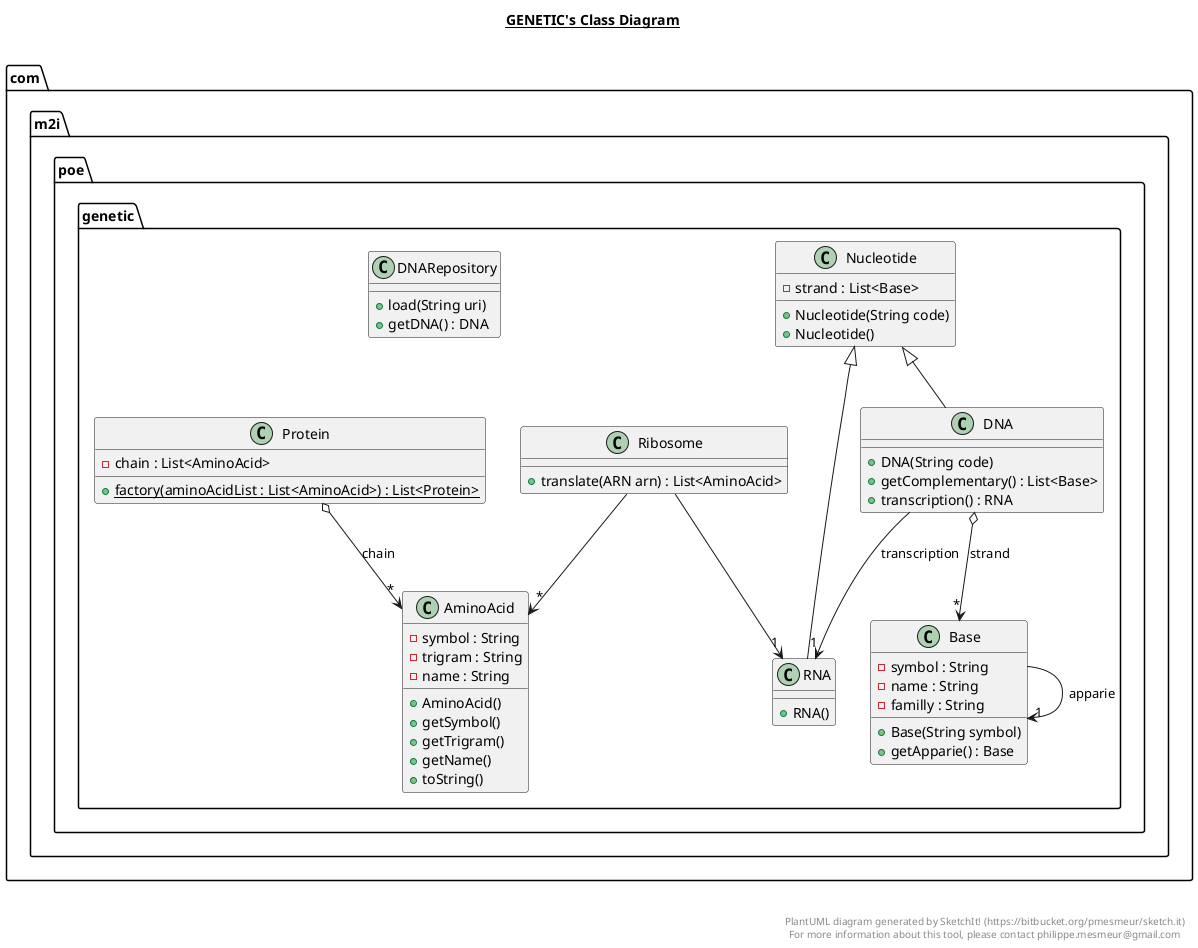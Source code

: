 @startuml

title __GENETIC's Class Diagram__\n

  package com.m2i.poe {
      package com.m2i.poe.genetic {
        class DNARepository {
            + load(String uri)
            + getDNA() : DNA
        }
      }
    }

  package com.m2i.poe {
    package com.m2i.poe.genetic {
      class RNA {
          + RNA()
      }
    }
  }

  package com.m2i.poe {
      package com.m2i.poe.genetic {
        class Ribosome {
            + translate(ARN arn) : List<AminoAcid>
        }
      }
    }
  

  package com.m2i.poe {
    package com.m2i.poe.genetic {
      class AminoAcid {
          - symbol : String
          - trigram : String
          - name : String
          + AminoAcid()
          + getSymbol()
          + getTrigram()
          + getName()
          + toString()
      }
    }
  }

  package com.m2i.poe {
      package com.m2i.poe.genetic {
        class Protein {
            - chain : List<AminoAcid>
            + {static} factory(aminoAcidList : List<AminoAcid>) : List<Protein>
        }
      }
    }
  

  package com.m2i.poe {
    package com.m2i.poe.genetic {
      class Base {
          - symbol : String
          - name : String
          - familly : String
          + Base(String symbol)
          + getApparie() : Base
      }
    }
  }
  

  package com.m2i.poe {
    package com.m2i.poe.genetic {
      class DNA {
          + DNA(String code)
          + getComplementary() : List<Base>
          + transcription() : RNA
      }
    }
  }

  package com.m2i.poe {
      package com.m2i.poe.genetic {
        class Nucleotide {
            - strand : List<Base>
            + Nucleotide(String code)
            + Nucleotide()
        }
      }
    }

  Base --> "1" Base : apparie
  DNA o--> "*" Base : strand
  DNA --> "1" RNA : transcription
  Protein o--> "*" AminoAcid : chain
  Ribosome --> "1" RNA
  Ribosome --> "*" AminoAcid
  DNA -up-|> Nucleotide
  RNA -up-|> Nucleotide




right footer


PlantUML diagram generated by SketchIt! (https://bitbucket.org/pmesmeur/sketch.it)
For more information about this tool, please contact philippe.mesmeur@gmail.com
endfooter

@enduml
